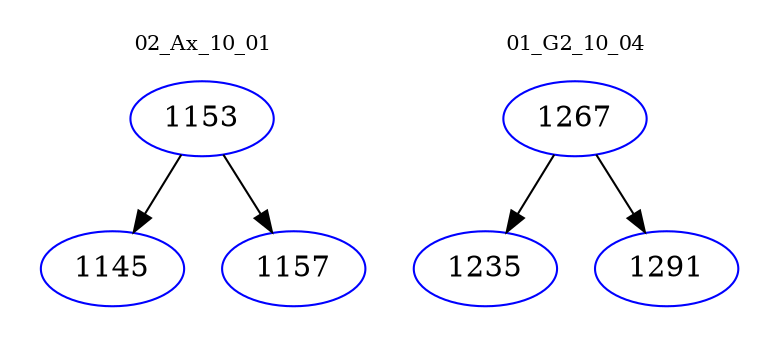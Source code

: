 digraph{
subgraph cluster_0 {
color = white
label = "02_Ax_10_01";
fontsize=10;
T0_1153 [label="1153", color="blue"]
T0_1153 -> T0_1145 [color="black"]
T0_1145 [label="1145", color="blue"]
T0_1153 -> T0_1157 [color="black"]
T0_1157 [label="1157", color="blue"]
}
subgraph cluster_1 {
color = white
label = "01_G2_10_04";
fontsize=10;
T1_1267 [label="1267", color="blue"]
T1_1267 -> T1_1235 [color="black"]
T1_1235 [label="1235", color="blue"]
T1_1267 -> T1_1291 [color="black"]
T1_1291 [label="1291", color="blue"]
}
}
